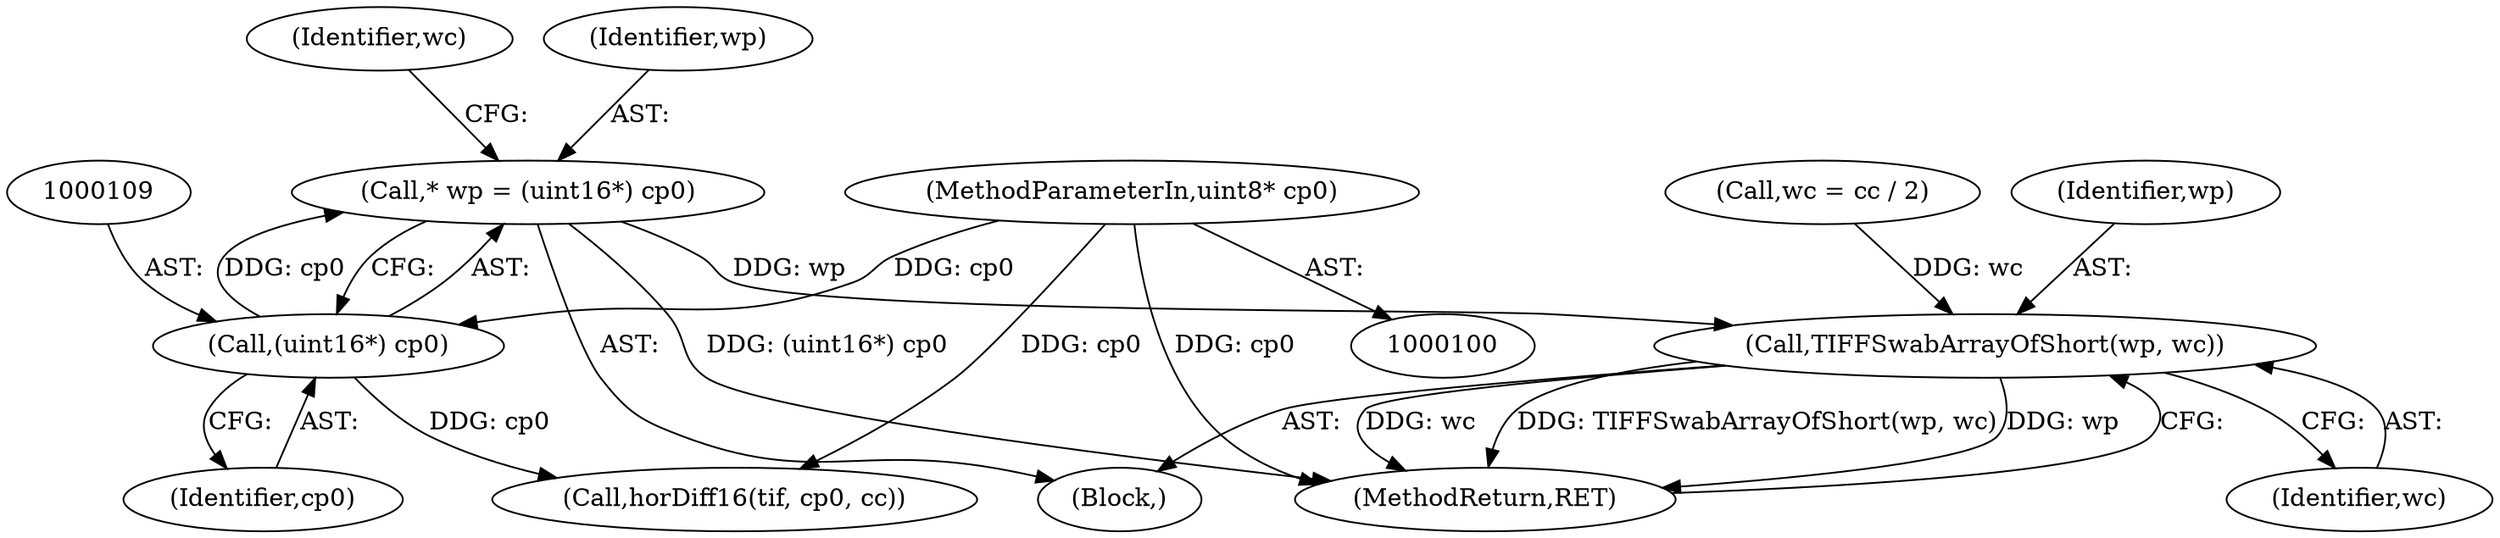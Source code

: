 digraph "0_libtiff_3ca657a8793dd011bf869695d72ad31c779c3cc1_13@pointer" {
"1000106" [label="(Call,* wp = (uint16*) cp0)"];
"1000108" [label="(Call,(uint16*) cp0)"];
"1000102" [label="(MethodParameterIn,uint8* cp0)"];
"1000121" [label="(Call,TIFFSwabArrayOfShort(wp, wc))"];
"1000108" [label="(Call,(uint16*) cp0)"];
"1000117" [label="(Call,horDiff16(tif, cp0, cc))"];
"1000121" [label="(Call,TIFFSwabArrayOfShort(wp, wc))"];
"1000123" [label="(Identifier,wc)"];
"1000122" [label="(Identifier,wp)"];
"1000104" [label="(Block,)"];
"1000112" [label="(Call,wc = cc / 2)"];
"1000110" [label="(Identifier,cp0)"];
"1000124" [label="(MethodReturn,RET)"];
"1000102" [label="(MethodParameterIn,uint8* cp0)"];
"1000113" [label="(Identifier,wc)"];
"1000107" [label="(Identifier,wp)"];
"1000106" [label="(Call,* wp = (uint16*) cp0)"];
"1000106" -> "1000104"  [label="AST: "];
"1000106" -> "1000108"  [label="CFG: "];
"1000107" -> "1000106"  [label="AST: "];
"1000108" -> "1000106"  [label="AST: "];
"1000113" -> "1000106"  [label="CFG: "];
"1000106" -> "1000124"  [label="DDG: (uint16*) cp0"];
"1000108" -> "1000106"  [label="DDG: cp0"];
"1000106" -> "1000121"  [label="DDG: wp"];
"1000108" -> "1000110"  [label="CFG: "];
"1000109" -> "1000108"  [label="AST: "];
"1000110" -> "1000108"  [label="AST: "];
"1000102" -> "1000108"  [label="DDG: cp0"];
"1000108" -> "1000117"  [label="DDG: cp0"];
"1000102" -> "1000100"  [label="AST: "];
"1000102" -> "1000124"  [label="DDG: cp0"];
"1000102" -> "1000117"  [label="DDG: cp0"];
"1000121" -> "1000104"  [label="AST: "];
"1000121" -> "1000123"  [label="CFG: "];
"1000122" -> "1000121"  [label="AST: "];
"1000123" -> "1000121"  [label="AST: "];
"1000124" -> "1000121"  [label="CFG: "];
"1000121" -> "1000124"  [label="DDG: wc"];
"1000121" -> "1000124"  [label="DDG: TIFFSwabArrayOfShort(wp, wc)"];
"1000121" -> "1000124"  [label="DDG: wp"];
"1000112" -> "1000121"  [label="DDG: wc"];
}
